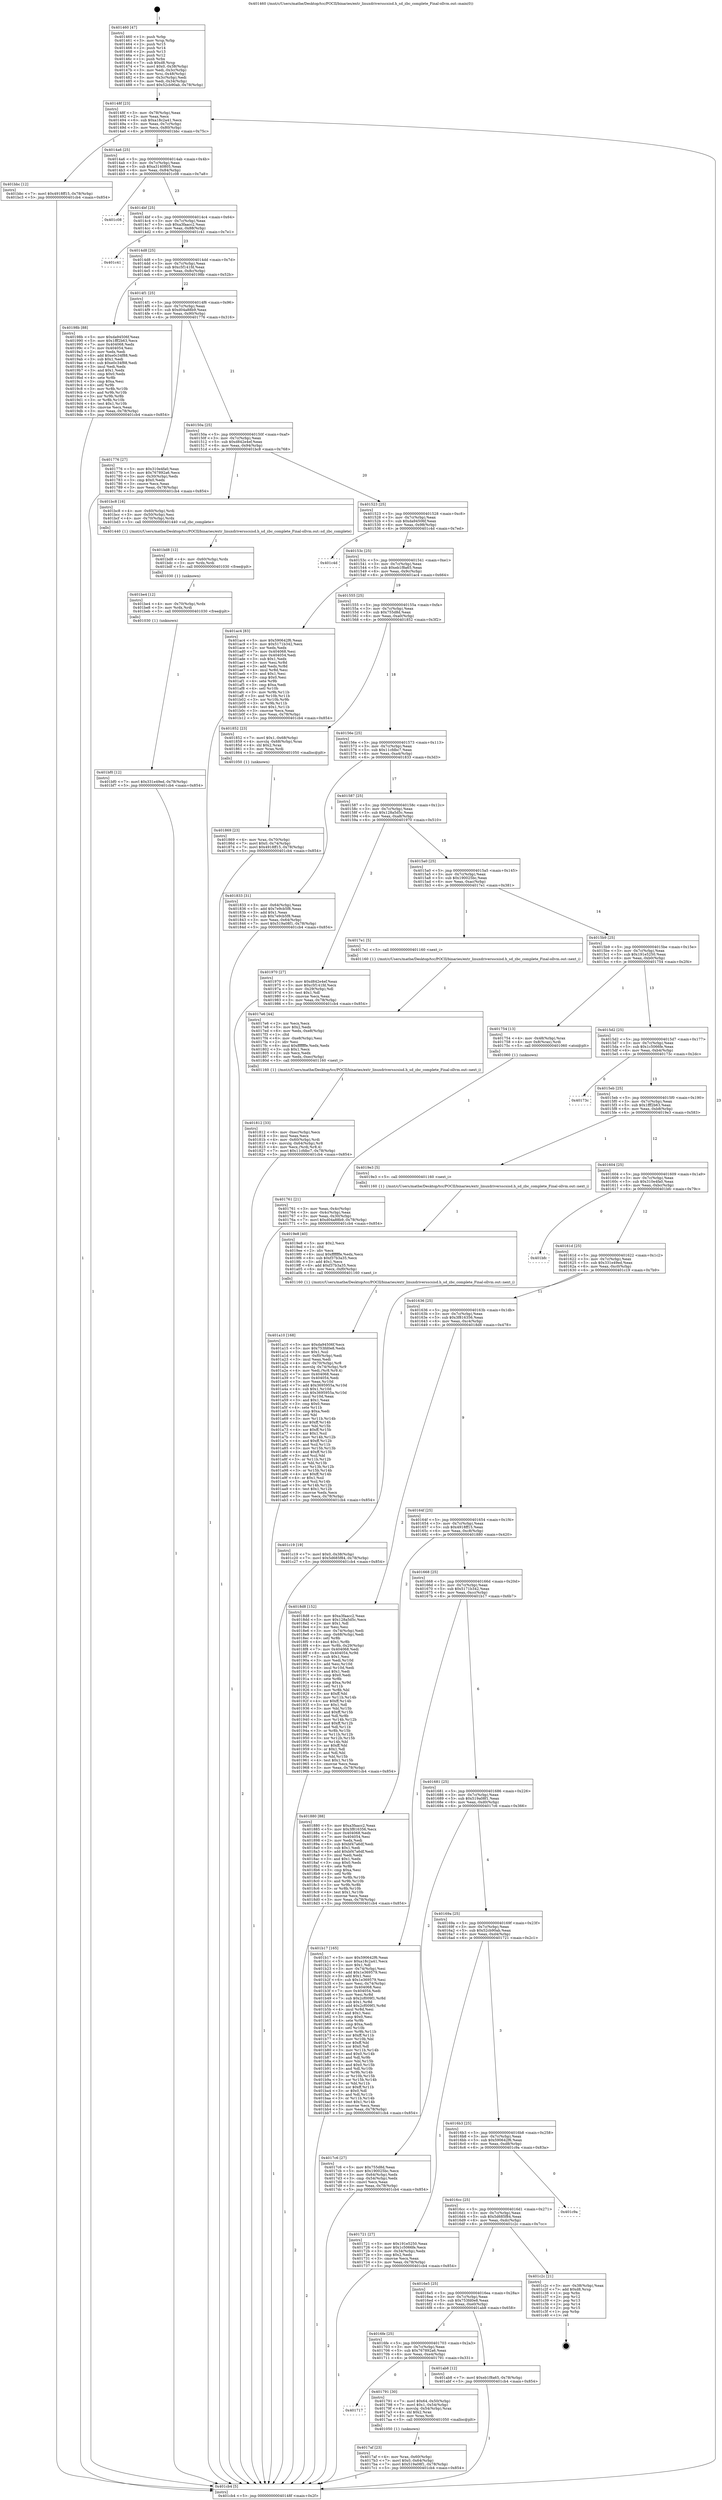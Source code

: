 digraph "0x401460" {
  label = "0x401460 (/mnt/c/Users/mathe/Desktop/tcc/POCII/binaries/extr_linuxdriversscsisd.h_sd_zbc_complete_Final-ollvm.out::main(0))"
  labelloc = "t"
  node[shape=record]

  Entry [label="",width=0.3,height=0.3,shape=circle,fillcolor=black,style=filled]
  "0x40148f" [label="{
     0x40148f [23]\l
     | [instrs]\l
     &nbsp;&nbsp;0x40148f \<+3\>: mov -0x78(%rbp),%eax\l
     &nbsp;&nbsp;0x401492 \<+2\>: mov %eax,%ecx\l
     &nbsp;&nbsp;0x401494 \<+6\>: sub $0xa18c2a41,%ecx\l
     &nbsp;&nbsp;0x40149a \<+3\>: mov %eax,-0x7c(%rbp)\l
     &nbsp;&nbsp;0x40149d \<+3\>: mov %ecx,-0x80(%rbp)\l
     &nbsp;&nbsp;0x4014a0 \<+6\>: je 0000000000401bbc \<main+0x75c\>\l
  }"]
  "0x401bbc" [label="{
     0x401bbc [12]\l
     | [instrs]\l
     &nbsp;&nbsp;0x401bbc \<+7\>: movl $0x4918ff15,-0x78(%rbp)\l
     &nbsp;&nbsp;0x401bc3 \<+5\>: jmp 0000000000401cb4 \<main+0x854\>\l
  }"]
  "0x4014a6" [label="{
     0x4014a6 [25]\l
     | [instrs]\l
     &nbsp;&nbsp;0x4014a6 \<+5\>: jmp 00000000004014ab \<main+0x4b\>\l
     &nbsp;&nbsp;0x4014ab \<+3\>: mov -0x7c(%rbp),%eax\l
     &nbsp;&nbsp;0x4014ae \<+5\>: sub $0xa3140805,%eax\l
     &nbsp;&nbsp;0x4014b3 \<+6\>: mov %eax,-0x84(%rbp)\l
     &nbsp;&nbsp;0x4014b9 \<+6\>: je 0000000000401c08 \<main+0x7a8\>\l
  }"]
  Exit [label="",width=0.3,height=0.3,shape=circle,fillcolor=black,style=filled,peripheries=2]
  "0x401c08" [label="{
     0x401c08\l
  }", style=dashed]
  "0x4014bf" [label="{
     0x4014bf [25]\l
     | [instrs]\l
     &nbsp;&nbsp;0x4014bf \<+5\>: jmp 00000000004014c4 \<main+0x64\>\l
     &nbsp;&nbsp;0x4014c4 \<+3\>: mov -0x7c(%rbp),%eax\l
     &nbsp;&nbsp;0x4014c7 \<+5\>: sub $0xa3faacc2,%eax\l
     &nbsp;&nbsp;0x4014cc \<+6\>: mov %eax,-0x88(%rbp)\l
     &nbsp;&nbsp;0x4014d2 \<+6\>: je 0000000000401c41 \<main+0x7e1\>\l
  }"]
  "0x401bf0" [label="{
     0x401bf0 [12]\l
     | [instrs]\l
     &nbsp;&nbsp;0x401bf0 \<+7\>: movl $0x331e49ed,-0x78(%rbp)\l
     &nbsp;&nbsp;0x401bf7 \<+5\>: jmp 0000000000401cb4 \<main+0x854\>\l
  }"]
  "0x401c41" [label="{
     0x401c41\l
  }", style=dashed]
  "0x4014d8" [label="{
     0x4014d8 [25]\l
     | [instrs]\l
     &nbsp;&nbsp;0x4014d8 \<+5\>: jmp 00000000004014dd \<main+0x7d\>\l
     &nbsp;&nbsp;0x4014dd \<+3\>: mov -0x7c(%rbp),%eax\l
     &nbsp;&nbsp;0x4014e0 \<+5\>: sub $0xc5f141fd,%eax\l
     &nbsp;&nbsp;0x4014e5 \<+6\>: mov %eax,-0x8c(%rbp)\l
     &nbsp;&nbsp;0x4014eb \<+6\>: je 000000000040198b \<main+0x52b\>\l
  }"]
  "0x401be4" [label="{
     0x401be4 [12]\l
     | [instrs]\l
     &nbsp;&nbsp;0x401be4 \<+4\>: mov -0x70(%rbp),%rdx\l
     &nbsp;&nbsp;0x401be8 \<+3\>: mov %rdx,%rdi\l
     &nbsp;&nbsp;0x401beb \<+5\>: call 0000000000401030 \<free@plt\>\l
     | [calls]\l
     &nbsp;&nbsp;0x401030 \{1\} (unknown)\l
  }"]
  "0x40198b" [label="{
     0x40198b [88]\l
     | [instrs]\l
     &nbsp;&nbsp;0x40198b \<+5\>: mov $0xda94506f,%eax\l
     &nbsp;&nbsp;0x401990 \<+5\>: mov $0x1fff2b63,%ecx\l
     &nbsp;&nbsp;0x401995 \<+7\>: mov 0x404068,%edx\l
     &nbsp;&nbsp;0x40199c \<+7\>: mov 0x404054,%esi\l
     &nbsp;&nbsp;0x4019a3 \<+2\>: mov %edx,%edi\l
     &nbsp;&nbsp;0x4019a5 \<+6\>: add $0xe0c34f88,%edi\l
     &nbsp;&nbsp;0x4019ab \<+3\>: sub $0x1,%edi\l
     &nbsp;&nbsp;0x4019ae \<+6\>: sub $0xe0c34f88,%edi\l
     &nbsp;&nbsp;0x4019b4 \<+3\>: imul %edi,%edx\l
     &nbsp;&nbsp;0x4019b7 \<+3\>: and $0x1,%edx\l
     &nbsp;&nbsp;0x4019ba \<+3\>: cmp $0x0,%edx\l
     &nbsp;&nbsp;0x4019bd \<+4\>: sete %r8b\l
     &nbsp;&nbsp;0x4019c1 \<+3\>: cmp $0xa,%esi\l
     &nbsp;&nbsp;0x4019c4 \<+4\>: setl %r9b\l
     &nbsp;&nbsp;0x4019c8 \<+3\>: mov %r8b,%r10b\l
     &nbsp;&nbsp;0x4019cb \<+3\>: and %r9b,%r10b\l
     &nbsp;&nbsp;0x4019ce \<+3\>: xor %r9b,%r8b\l
     &nbsp;&nbsp;0x4019d1 \<+3\>: or %r8b,%r10b\l
     &nbsp;&nbsp;0x4019d4 \<+4\>: test $0x1,%r10b\l
     &nbsp;&nbsp;0x4019d8 \<+3\>: cmovne %ecx,%eax\l
     &nbsp;&nbsp;0x4019db \<+3\>: mov %eax,-0x78(%rbp)\l
     &nbsp;&nbsp;0x4019de \<+5\>: jmp 0000000000401cb4 \<main+0x854\>\l
  }"]
  "0x4014f1" [label="{
     0x4014f1 [25]\l
     | [instrs]\l
     &nbsp;&nbsp;0x4014f1 \<+5\>: jmp 00000000004014f6 \<main+0x96\>\l
     &nbsp;&nbsp;0x4014f6 \<+3\>: mov -0x7c(%rbp),%eax\l
     &nbsp;&nbsp;0x4014f9 \<+5\>: sub $0xd04a88b9,%eax\l
     &nbsp;&nbsp;0x4014fe \<+6\>: mov %eax,-0x90(%rbp)\l
     &nbsp;&nbsp;0x401504 \<+6\>: je 0000000000401776 \<main+0x316\>\l
  }"]
  "0x401bd8" [label="{
     0x401bd8 [12]\l
     | [instrs]\l
     &nbsp;&nbsp;0x401bd8 \<+4\>: mov -0x60(%rbp),%rdx\l
     &nbsp;&nbsp;0x401bdc \<+3\>: mov %rdx,%rdi\l
     &nbsp;&nbsp;0x401bdf \<+5\>: call 0000000000401030 \<free@plt\>\l
     | [calls]\l
     &nbsp;&nbsp;0x401030 \{1\} (unknown)\l
  }"]
  "0x401776" [label="{
     0x401776 [27]\l
     | [instrs]\l
     &nbsp;&nbsp;0x401776 \<+5\>: mov $0x310e4fa0,%eax\l
     &nbsp;&nbsp;0x40177b \<+5\>: mov $0x767892a6,%ecx\l
     &nbsp;&nbsp;0x401780 \<+3\>: mov -0x30(%rbp),%edx\l
     &nbsp;&nbsp;0x401783 \<+3\>: cmp $0x0,%edx\l
     &nbsp;&nbsp;0x401786 \<+3\>: cmove %ecx,%eax\l
     &nbsp;&nbsp;0x401789 \<+3\>: mov %eax,-0x78(%rbp)\l
     &nbsp;&nbsp;0x40178c \<+5\>: jmp 0000000000401cb4 \<main+0x854\>\l
  }"]
  "0x40150a" [label="{
     0x40150a [25]\l
     | [instrs]\l
     &nbsp;&nbsp;0x40150a \<+5\>: jmp 000000000040150f \<main+0xaf\>\l
     &nbsp;&nbsp;0x40150f \<+3\>: mov -0x7c(%rbp),%eax\l
     &nbsp;&nbsp;0x401512 \<+5\>: sub $0xd842e4ef,%eax\l
     &nbsp;&nbsp;0x401517 \<+6\>: mov %eax,-0x94(%rbp)\l
     &nbsp;&nbsp;0x40151d \<+6\>: je 0000000000401bc8 \<main+0x768\>\l
  }"]
  "0x401a10" [label="{
     0x401a10 [168]\l
     | [instrs]\l
     &nbsp;&nbsp;0x401a10 \<+5\>: mov $0xda94506f,%ecx\l
     &nbsp;&nbsp;0x401a15 \<+5\>: mov $0x753fd0e8,%edx\l
     &nbsp;&nbsp;0x401a1a \<+3\>: mov $0x1,%sil\l
     &nbsp;&nbsp;0x401a1d \<+6\>: mov -0xf0(%rbp),%edi\l
     &nbsp;&nbsp;0x401a23 \<+3\>: imul %eax,%edi\l
     &nbsp;&nbsp;0x401a26 \<+4\>: mov -0x70(%rbp),%r8\l
     &nbsp;&nbsp;0x401a2a \<+4\>: movslq -0x74(%rbp),%r9\l
     &nbsp;&nbsp;0x401a2e \<+4\>: mov %edi,(%r8,%r9,4)\l
     &nbsp;&nbsp;0x401a32 \<+7\>: mov 0x404068,%eax\l
     &nbsp;&nbsp;0x401a39 \<+7\>: mov 0x404054,%edi\l
     &nbsp;&nbsp;0x401a40 \<+3\>: mov %eax,%r10d\l
     &nbsp;&nbsp;0x401a43 \<+7\>: add $0x3695955a,%r10d\l
     &nbsp;&nbsp;0x401a4a \<+4\>: sub $0x1,%r10d\l
     &nbsp;&nbsp;0x401a4e \<+7\>: sub $0x3695955a,%r10d\l
     &nbsp;&nbsp;0x401a55 \<+4\>: imul %r10d,%eax\l
     &nbsp;&nbsp;0x401a59 \<+3\>: and $0x1,%eax\l
     &nbsp;&nbsp;0x401a5c \<+3\>: cmp $0x0,%eax\l
     &nbsp;&nbsp;0x401a5f \<+4\>: sete %r11b\l
     &nbsp;&nbsp;0x401a63 \<+3\>: cmp $0xa,%edi\l
     &nbsp;&nbsp;0x401a66 \<+3\>: setl %bl\l
     &nbsp;&nbsp;0x401a69 \<+3\>: mov %r11b,%r14b\l
     &nbsp;&nbsp;0x401a6c \<+4\>: xor $0xff,%r14b\l
     &nbsp;&nbsp;0x401a70 \<+3\>: mov %bl,%r15b\l
     &nbsp;&nbsp;0x401a73 \<+4\>: xor $0xff,%r15b\l
     &nbsp;&nbsp;0x401a77 \<+4\>: xor $0x1,%sil\l
     &nbsp;&nbsp;0x401a7b \<+3\>: mov %r14b,%r12b\l
     &nbsp;&nbsp;0x401a7e \<+4\>: and $0xff,%r12b\l
     &nbsp;&nbsp;0x401a82 \<+3\>: and %sil,%r11b\l
     &nbsp;&nbsp;0x401a85 \<+3\>: mov %r15b,%r13b\l
     &nbsp;&nbsp;0x401a88 \<+4\>: and $0xff,%r13b\l
     &nbsp;&nbsp;0x401a8c \<+3\>: and %sil,%bl\l
     &nbsp;&nbsp;0x401a8f \<+3\>: or %r11b,%r12b\l
     &nbsp;&nbsp;0x401a92 \<+3\>: or %bl,%r13b\l
     &nbsp;&nbsp;0x401a95 \<+3\>: xor %r13b,%r12b\l
     &nbsp;&nbsp;0x401a98 \<+3\>: or %r15b,%r14b\l
     &nbsp;&nbsp;0x401a9b \<+4\>: xor $0xff,%r14b\l
     &nbsp;&nbsp;0x401a9f \<+4\>: or $0x1,%sil\l
     &nbsp;&nbsp;0x401aa3 \<+3\>: and %sil,%r14b\l
     &nbsp;&nbsp;0x401aa6 \<+3\>: or %r14b,%r12b\l
     &nbsp;&nbsp;0x401aa9 \<+4\>: test $0x1,%r12b\l
     &nbsp;&nbsp;0x401aad \<+3\>: cmovne %edx,%ecx\l
     &nbsp;&nbsp;0x401ab0 \<+3\>: mov %ecx,-0x78(%rbp)\l
     &nbsp;&nbsp;0x401ab3 \<+5\>: jmp 0000000000401cb4 \<main+0x854\>\l
  }"]
  "0x401bc8" [label="{
     0x401bc8 [16]\l
     | [instrs]\l
     &nbsp;&nbsp;0x401bc8 \<+4\>: mov -0x60(%rbp),%rdi\l
     &nbsp;&nbsp;0x401bcc \<+3\>: mov -0x50(%rbp),%esi\l
     &nbsp;&nbsp;0x401bcf \<+4\>: mov -0x70(%rbp),%rdx\l
     &nbsp;&nbsp;0x401bd3 \<+5\>: call 0000000000401440 \<sd_zbc_complete\>\l
     | [calls]\l
     &nbsp;&nbsp;0x401440 \{1\} (/mnt/c/Users/mathe/Desktop/tcc/POCII/binaries/extr_linuxdriversscsisd.h_sd_zbc_complete_Final-ollvm.out::sd_zbc_complete)\l
  }"]
  "0x401523" [label="{
     0x401523 [25]\l
     | [instrs]\l
     &nbsp;&nbsp;0x401523 \<+5\>: jmp 0000000000401528 \<main+0xc8\>\l
     &nbsp;&nbsp;0x401528 \<+3\>: mov -0x7c(%rbp),%eax\l
     &nbsp;&nbsp;0x40152b \<+5\>: sub $0xda94506f,%eax\l
     &nbsp;&nbsp;0x401530 \<+6\>: mov %eax,-0x98(%rbp)\l
     &nbsp;&nbsp;0x401536 \<+6\>: je 0000000000401c4d \<main+0x7ed\>\l
  }"]
  "0x4019e8" [label="{
     0x4019e8 [40]\l
     | [instrs]\l
     &nbsp;&nbsp;0x4019e8 \<+5\>: mov $0x2,%ecx\l
     &nbsp;&nbsp;0x4019ed \<+1\>: cltd\l
     &nbsp;&nbsp;0x4019ee \<+2\>: idiv %ecx\l
     &nbsp;&nbsp;0x4019f0 \<+6\>: imul $0xfffffffe,%edx,%ecx\l
     &nbsp;&nbsp;0x4019f6 \<+6\>: sub $0xf37b3a35,%ecx\l
     &nbsp;&nbsp;0x4019fc \<+3\>: add $0x1,%ecx\l
     &nbsp;&nbsp;0x4019ff \<+6\>: add $0xf37b3a35,%ecx\l
     &nbsp;&nbsp;0x401a05 \<+6\>: mov %ecx,-0xf0(%rbp)\l
     &nbsp;&nbsp;0x401a0b \<+5\>: call 0000000000401160 \<next_i\>\l
     | [calls]\l
     &nbsp;&nbsp;0x401160 \{1\} (/mnt/c/Users/mathe/Desktop/tcc/POCII/binaries/extr_linuxdriversscsisd.h_sd_zbc_complete_Final-ollvm.out::next_i)\l
  }"]
  "0x401c4d" [label="{
     0x401c4d\l
  }", style=dashed]
  "0x40153c" [label="{
     0x40153c [25]\l
     | [instrs]\l
     &nbsp;&nbsp;0x40153c \<+5\>: jmp 0000000000401541 \<main+0xe1\>\l
     &nbsp;&nbsp;0x401541 \<+3\>: mov -0x7c(%rbp),%eax\l
     &nbsp;&nbsp;0x401544 \<+5\>: sub $0xeb1f8a65,%eax\l
     &nbsp;&nbsp;0x401549 \<+6\>: mov %eax,-0x9c(%rbp)\l
     &nbsp;&nbsp;0x40154f \<+6\>: je 0000000000401ac4 \<main+0x664\>\l
  }"]
  "0x401869" [label="{
     0x401869 [23]\l
     | [instrs]\l
     &nbsp;&nbsp;0x401869 \<+4\>: mov %rax,-0x70(%rbp)\l
     &nbsp;&nbsp;0x40186d \<+7\>: movl $0x0,-0x74(%rbp)\l
     &nbsp;&nbsp;0x401874 \<+7\>: movl $0x4918ff15,-0x78(%rbp)\l
     &nbsp;&nbsp;0x40187b \<+5\>: jmp 0000000000401cb4 \<main+0x854\>\l
  }"]
  "0x401ac4" [label="{
     0x401ac4 [83]\l
     | [instrs]\l
     &nbsp;&nbsp;0x401ac4 \<+5\>: mov $0x590642f6,%eax\l
     &nbsp;&nbsp;0x401ac9 \<+5\>: mov $0x5171b342,%ecx\l
     &nbsp;&nbsp;0x401ace \<+2\>: xor %edx,%edx\l
     &nbsp;&nbsp;0x401ad0 \<+7\>: mov 0x404068,%esi\l
     &nbsp;&nbsp;0x401ad7 \<+7\>: mov 0x404054,%edi\l
     &nbsp;&nbsp;0x401ade \<+3\>: sub $0x1,%edx\l
     &nbsp;&nbsp;0x401ae1 \<+3\>: mov %esi,%r8d\l
     &nbsp;&nbsp;0x401ae4 \<+3\>: add %edx,%r8d\l
     &nbsp;&nbsp;0x401ae7 \<+4\>: imul %r8d,%esi\l
     &nbsp;&nbsp;0x401aeb \<+3\>: and $0x1,%esi\l
     &nbsp;&nbsp;0x401aee \<+3\>: cmp $0x0,%esi\l
     &nbsp;&nbsp;0x401af1 \<+4\>: sete %r9b\l
     &nbsp;&nbsp;0x401af5 \<+3\>: cmp $0xa,%edi\l
     &nbsp;&nbsp;0x401af8 \<+4\>: setl %r10b\l
     &nbsp;&nbsp;0x401afc \<+3\>: mov %r9b,%r11b\l
     &nbsp;&nbsp;0x401aff \<+3\>: and %r10b,%r11b\l
     &nbsp;&nbsp;0x401b02 \<+3\>: xor %r10b,%r9b\l
     &nbsp;&nbsp;0x401b05 \<+3\>: or %r9b,%r11b\l
     &nbsp;&nbsp;0x401b08 \<+4\>: test $0x1,%r11b\l
     &nbsp;&nbsp;0x401b0c \<+3\>: cmovne %ecx,%eax\l
     &nbsp;&nbsp;0x401b0f \<+3\>: mov %eax,-0x78(%rbp)\l
     &nbsp;&nbsp;0x401b12 \<+5\>: jmp 0000000000401cb4 \<main+0x854\>\l
  }"]
  "0x401555" [label="{
     0x401555 [25]\l
     | [instrs]\l
     &nbsp;&nbsp;0x401555 \<+5\>: jmp 000000000040155a \<main+0xfa\>\l
     &nbsp;&nbsp;0x40155a \<+3\>: mov -0x7c(%rbp),%eax\l
     &nbsp;&nbsp;0x40155d \<+5\>: sub $0x755d8d,%eax\l
     &nbsp;&nbsp;0x401562 \<+6\>: mov %eax,-0xa0(%rbp)\l
     &nbsp;&nbsp;0x401568 \<+6\>: je 0000000000401852 \<main+0x3f2\>\l
  }"]
  "0x401812" [label="{
     0x401812 [33]\l
     | [instrs]\l
     &nbsp;&nbsp;0x401812 \<+6\>: mov -0xec(%rbp),%ecx\l
     &nbsp;&nbsp;0x401818 \<+3\>: imul %eax,%ecx\l
     &nbsp;&nbsp;0x40181b \<+4\>: mov -0x60(%rbp),%rdi\l
     &nbsp;&nbsp;0x40181f \<+4\>: movslq -0x64(%rbp),%r8\l
     &nbsp;&nbsp;0x401823 \<+4\>: mov %ecx,(%rdi,%r8,4)\l
     &nbsp;&nbsp;0x401827 \<+7\>: movl $0x11cfdbc7,-0x78(%rbp)\l
     &nbsp;&nbsp;0x40182e \<+5\>: jmp 0000000000401cb4 \<main+0x854\>\l
  }"]
  "0x401852" [label="{
     0x401852 [23]\l
     | [instrs]\l
     &nbsp;&nbsp;0x401852 \<+7\>: movl $0x1,-0x68(%rbp)\l
     &nbsp;&nbsp;0x401859 \<+4\>: movslq -0x68(%rbp),%rax\l
     &nbsp;&nbsp;0x40185d \<+4\>: shl $0x2,%rax\l
     &nbsp;&nbsp;0x401861 \<+3\>: mov %rax,%rdi\l
     &nbsp;&nbsp;0x401864 \<+5\>: call 0000000000401050 \<malloc@plt\>\l
     | [calls]\l
     &nbsp;&nbsp;0x401050 \{1\} (unknown)\l
  }"]
  "0x40156e" [label="{
     0x40156e [25]\l
     | [instrs]\l
     &nbsp;&nbsp;0x40156e \<+5\>: jmp 0000000000401573 \<main+0x113\>\l
     &nbsp;&nbsp;0x401573 \<+3\>: mov -0x7c(%rbp),%eax\l
     &nbsp;&nbsp;0x401576 \<+5\>: sub $0x11cfdbc7,%eax\l
     &nbsp;&nbsp;0x40157b \<+6\>: mov %eax,-0xa4(%rbp)\l
     &nbsp;&nbsp;0x401581 \<+6\>: je 0000000000401833 \<main+0x3d3\>\l
  }"]
  "0x4017e6" [label="{
     0x4017e6 [44]\l
     | [instrs]\l
     &nbsp;&nbsp;0x4017e6 \<+2\>: xor %ecx,%ecx\l
     &nbsp;&nbsp;0x4017e8 \<+5\>: mov $0x2,%edx\l
     &nbsp;&nbsp;0x4017ed \<+6\>: mov %edx,-0xe8(%rbp)\l
     &nbsp;&nbsp;0x4017f3 \<+1\>: cltd\l
     &nbsp;&nbsp;0x4017f4 \<+6\>: mov -0xe8(%rbp),%esi\l
     &nbsp;&nbsp;0x4017fa \<+2\>: idiv %esi\l
     &nbsp;&nbsp;0x4017fc \<+6\>: imul $0xfffffffe,%edx,%edx\l
     &nbsp;&nbsp;0x401802 \<+3\>: sub $0x1,%ecx\l
     &nbsp;&nbsp;0x401805 \<+2\>: sub %ecx,%edx\l
     &nbsp;&nbsp;0x401807 \<+6\>: mov %edx,-0xec(%rbp)\l
     &nbsp;&nbsp;0x40180d \<+5\>: call 0000000000401160 \<next_i\>\l
     | [calls]\l
     &nbsp;&nbsp;0x401160 \{1\} (/mnt/c/Users/mathe/Desktop/tcc/POCII/binaries/extr_linuxdriversscsisd.h_sd_zbc_complete_Final-ollvm.out::next_i)\l
  }"]
  "0x401833" [label="{
     0x401833 [31]\l
     | [instrs]\l
     &nbsp;&nbsp;0x401833 \<+3\>: mov -0x64(%rbp),%eax\l
     &nbsp;&nbsp;0x401836 \<+5\>: add $0x7e9cb5f8,%eax\l
     &nbsp;&nbsp;0x40183b \<+3\>: add $0x1,%eax\l
     &nbsp;&nbsp;0x40183e \<+5\>: sub $0x7e9cb5f8,%eax\l
     &nbsp;&nbsp;0x401843 \<+3\>: mov %eax,-0x64(%rbp)\l
     &nbsp;&nbsp;0x401846 \<+7\>: movl $0x519a08f1,-0x78(%rbp)\l
     &nbsp;&nbsp;0x40184d \<+5\>: jmp 0000000000401cb4 \<main+0x854\>\l
  }"]
  "0x401587" [label="{
     0x401587 [25]\l
     | [instrs]\l
     &nbsp;&nbsp;0x401587 \<+5\>: jmp 000000000040158c \<main+0x12c\>\l
     &nbsp;&nbsp;0x40158c \<+3\>: mov -0x7c(%rbp),%eax\l
     &nbsp;&nbsp;0x40158f \<+5\>: sub $0x128a5d5c,%eax\l
     &nbsp;&nbsp;0x401594 \<+6\>: mov %eax,-0xa8(%rbp)\l
     &nbsp;&nbsp;0x40159a \<+6\>: je 0000000000401970 \<main+0x510\>\l
  }"]
  "0x4017af" [label="{
     0x4017af [23]\l
     | [instrs]\l
     &nbsp;&nbsp;0x4017af \<+4\>: mov %rax,-0x60(%rbp)\l
     &nbsp;&nbsp;0x4017b3 \<+7\>: movl $0x0,-0x64(%rbp)\l
     &nbsp;&nbsp;0x4017ba \<+7\>: movl $0x519a08f1,-0x78(%rbp)\l
     &nbsp;&nbsp;0x4017c1 \<+5\>: jmp 0000000000401cb4 \<main+0x854\>\l
  }"]
  "0x401970" [label="{
     0x401970 [27]\l
     | [instrs]\l
     &nbsp;&nbsp;0x401970 \<+5\>: mov $0xd842e4ef,%eax\l
     &nbsp;&nbsp;0x401975 \<+5\>: mov $0xc5f141fd,%ecx\l
     &nbsp;&nbsp;0x40197a \<+3\>: mov -0x29(%rbp),%dl\l
     &nbsp;&nbsp;0x40197d \<+3\>: test $0x1,%dl\l
     &nbsp;&nbsp;0x401980 \<+3\>: cmovne %ecx,%eax\l
     &nbsp;&nbsp;0x401983 \<+3\>: mov %eax,-0x78(%rbp)\l
     &nbsp;&nbsp;0x401986 \<+5\>: jmp 0000000000401cb4 \<main+0x854\>\l
  }"]
  "0x4015a0" [label="{
     0x4015a0 [25]\l
     | [instrs]\l
     &nbsp;&nbsp;0x4015a0 \<+5\>: jmp 00000000004015a5 \<main+0x145\>\l
     &nbsp;&nbsp;0x4015a5 \<+3\>: mov -0x7c(%rbp),%eax\l
     &nbsp;&nbsp;0x4015a8 \<+5\>: sub $0x190025bc,%eax\l
     &nbsp;&nbsp;0x4015ad \<+6\>: mov %eax,-0xac(%rbp)\l
     &nbsp;&nbsp;0x4015b3 \<+6\>: je 00000000004017e1 \<main+0x381\>\l
  }"]
  "0x401717" [label="{
     0x401717\l
  }", style=dashed]
  "0x4017e1" [label="{
     0x4017e1 [5]\l
     | [instrs]\l
     &nbsp;&nbsp;0x4017e1 \<+5\>: call 0000000000401160 \<next_i\>\l
     | [calls]\l
     &nbsp;&nbsp;0x401160 \{1\} (/mnt/c/Users/mathe/Desktop/tcc/POCII/binaries/extr_linuxdriversscsisd.h_sd_zbc_complete_Final-ollvm.out::next_i)\l
  }"]
  "0x4015b9" [label="{
     0x4015b9 [25]\l
     | [instrs]\l
     &nbsp;&nbsp;0x4015b9 \<+5\>: jmp 00000000004015be \<main+0x15e\>\l
     &nbsp;&nbsp;0x4015be \<+3\>: mov -0x7c(%rbp),%eax\l
     &nbsp;&nbsp;0x4015c1 \<+5\>: sub $0x191e5250,%eax\l
     &nbsp;&nbsp;0x4015c6 \<+6\>: mov %eax,-0xb0(%rbp)\l
     &nbsp;&nbsp;0x4015cc \<+6\>: je 0000000000401754 \<main+0x2f4\>\l
  }"]
  "0x401791" [label="{
     0x401791 [30]\l
     | [instrs]\l
     &nbsp;&nbsp;0x401791 \<+7\>: movl $0x64,-0x50(%rbp)\l
     &nbsp;&nbsp;0x401798 \<+7\>: movl $0x1,-0x54(%rbp)\l
     &nbsp;&nbsp;0x40179f \<+4\>: movslq -0x54(%rbp),%rax\l
     &nbsp;&nbsp;0x4017a3 \<+4\>: shl $0x2,%rax\l
     &nbsp;&nbsp;0x4017a7 \<+3\>: mov %rax,%rdi\l
     &nbsp;&nbsp;0x4017aa \<+5\>: call 0000000000401050 \<malloc@plt\>\l
     | [calls]\l
     &nbsp;&nbsp;0x401050 \{1\} (unknown)\l
  }"]
  "0x401754" [label="{
     0x401754 [13]\l
     | [instrs]\l
     &nbsp;&nbsp;0x401754 \<+4\>: mov -0x48(%rbp),%rax\l
     &nbsp;&nbsp;0x401758 \<+4\>: mov 0x8(%rax),%rdi\l
     &nbsp;&nbsp;0x40175c \<+5\>: call 0000000000401060 \<atoi@plt\>\l
     | [calls]\l
     &nbsp;&nbsp;0x401060 \{1\} (unknown)\l
  }"]
  "0x4015d2" [label="{
     0x4015d2 [25]\l
     | [instrs]\l
     &nbsp;&nbsp;0x4015d2 \<+5\>: jmp 00000000004015d7 \<main+0x177\>\l
     &nbsp;&nbsp;0x4015d7 \<+3\>: mov -0x7c(%rbp),%eax\l
     &nbsp;&nbsp;0x4015da \<+5\>: sub $0x1c5066fe,%eax\l
     &nbsp;&nbsp;0x4015df \<+6\>: mov %eax,-0xb4(%rbp)\l
     &nbsp;&nbsp;0x4015e5 \<+6\>: je 000000000040173c \<main+0x2dc\>\l
  }"]
  "0x4016fe" [label="{
     0x4016fe [25]\l
     | [instrs]\l
     &nbsp;&nbsp;0x4016fe \<+5\>: jmp 0000000000401703 \<main+0x2a3\>\l
     &nbsp;&nbsp;0x401703 \<+3\>: mov -0x7c(%rbp),%eax\l
     &nbsp;&nbsp;0x401706 \<+5\>: sub $0x767892a6,%eax\l
     &nbsp;&nbsp;0x40170b \<+6\>: mov %eax,-0xe4(%rbp)\l
     &nbsp;&nbsp;0x401711 \<+6\>: je 0000000000401791 \<main+0x331\>\l
  }"]
  "0x40173c" [label="{
     0x40173c\l
  }", style=dashed]
  "0x4015eb" [label="{
     0x4015eb [25]\l
     | [instrs]\l
     &nbsp;&nbsp;0x4015eb \<+5\>: jmp 00000000004015f0 \<main+0x190\>\l
     &nbsp;&nbsp;0x4015f0 \<+3\>: mov -0x7c(%rbp),%eax\l
     &nbsp;&nbsp;0x4015f3 \<+5\>: sub $0x1fff2b63,%eax\l
     &nbsp;&nbsp;0x4015f8 \<+6\>: mov %eax,-0xb8(%rbp)\l
     &nbsp;&nbsp;0x4015fe \<+6\>: je 00000000004019e3 \<main+0x583\>\l
  }"]
  "0x401ab8" [label="{
     0x401ab8 [12]\l
     | [instrs]\l
     &nbsp;&nbsp;0x401ab8 \<+7\>: movl $0xeb1f8a65,-0x78(%rbp)\l
     &nbsp;&nbsp;0x401abf \<+5\>: jmp 0000000000401cb4 \<main+0x854\>\l
  }"]
  "0x4019e3" [label="{
     0x4019e3 [5]\l
     | [instrs]\l
     &nbsp;&nbsp;0x4019e3 \<+5\>: call 0000000000401160 \<next_i\>\l
     | [calls]\l
     &nbsp;&nbsp;0x401160 \{1\} (/mnt/c/Users/mathe/Desktop/tcc/POCII/binaries/extr_linuxdriversscsisd.h_sd_zbc_complete_Final-ollvm.out::next_i)\l
  }"]
  "0x401604" [label="{
     0x401604 [25]\l
     | [instrs]\l
     &nbsp;&nbsp;0x401604 \<+5\>: jmp 0000000000401609 \<main+0x1a9\>\l
     &nbsp;&nbsp;0x401609 \<+3\>: mov -0x7c(%rbp),%eax\l
     &nbsp;&nbsp;0x40160c \<+5\>: sub $0x310e4fa0,%eax\l
     &nbsp;&nbsp;0x401611 \<+6\>: mov %eax,-0xbc(%rbp)\l
     &nbsp;&nbsp;0x401617 \<+6\>: je 0000000000401bfc \<main+0x79c\>\l
  }"]
  "0x4016e5" [label="{
     0x4016e5 [25]\l
     | [instrs]\l
     &nbsp;&nbsp;0x4016e5 \<+5\>: jmp 00000000004016ea \<main+0x28a\>\l
     &nbsp;&nbsp;0x4016ea \<+3\>: mov -0x7c(%rbp),%eax\l
     &nbsp;&nbsp;0x4016ed \<+5\>: sub $0x753fd0e8,%eax\l
     &nbsp;&nbsp;0x4016f2 \<+6\>: mov %eax,-0xe0(%rbp)\l
     &nbsp;&nbsp;0x4016f8 \<+6\>: je 0000000000401ab8 \<main+0x658\>\l
  }"]
  "0x401bfc" [label="{
     0x401bfc\l
  }", style=dashed]
  "0x40161d" [label="{
     0x40161d [25]\l
     | [instrs]\l
     &nbsp;&nbsp;0x40161d \<+5\>: jmp 0000000000401622 \<main+0x1c2\>\l
     &nbsp;&nbsp;0x401622 \<+3\>: mov -0x7c(%rbp),%eax\l
     &nbsp;&nbsp;0x401625 \<+5\>: sub $0x331e49ed,%eax\l
     &nbsp;&nbsp;0x40162a \<+6\>: mov %eax,-0xc0(%rbp)\l
     &nbsp;&nbsp;0x401630 \<+6\>: je 0000000000401c19 \<main+0x7b9\>\l
  }"]
  "0x401c2c" [label="{
     0x401c2c [21]\l
     | [instrs]\l
     &nbsp;&nbsp;0x401c2c \<+3\>: mov -0x38(%rbp),%eax\l
     &nbsp;&nbsp;0x401c2f \<+7\>: add $0xd8,%rsp\l
     &nbsp;&nbsp;0x401c36 \<+1\>: pop %rbx\l
     &nbsp;&nbsp;0x401c37 \<+2\>: pop %r12\l
     &nbsp;&nbsp;0x401c39 \<+2\>: pop %r13\l
     &nbsp;&nbsp;0x401c3b \<+2\>: pop %r14\l
     &nbsp;&nbsp;0x401c3d \<+2\>: pop %r15\l
     &nbsp;&nbsp;0x401c3f \<+1\>: pop %rbp\l
     &nbsp;&nbsp;0x401c40 \<+1\>: ret\l
  }"]
  "0x401c19" [label="{
     0x401c19 [19]\l
     | [instrs]\l
     &nbsp;&nbsp;0x401c19 \<+7\>: movl $0x0,-0x38(%rbp)\l
     &nbsp;&nbsp;0x401c20 \<+7\>: movl $0x5d685f84,-0x78(%rbp)\l
     &nbsp;&nbsp;0x401c27 \<+5\>: jmp 0000000000401cb4 \<main+0x854\>\l
  }"]
  "0x401636" [label="{
     0x401636 [25]\l
     | [instrs]\l
     &nbsp;&nbsp;0x401636 \<+5\>: jmp 000000000040163b \<main+0x1db\>\l
     &nbsp;&nbsp;0x40163b \<+3\>: mov -0x7c(%rbp),%eax\l
     &nbsp;&nbsp;0x40163e \<+5\>: sub $0x3f816356,%eax\l
     &nbsp;&nbsp;0x401643 \<+6\>: mov %eax,-0xc4(%rbp)\l
     &nbsp;&nbsp;0x401649 \<+6\>: je 00000000004018d8 \<main+0x478\>\l
  }"]
  "0x4016cc" [label="{
     0x4016cc [25]\l
     | [instrs]\l
     &nbsp;&nbsp;0x4016cc \<+5\>: jmp 00000000004016d1 \<main+0x271\>\l
     &nbsp;&nbsp;0x4016d1 \<+3\>: mov -0x7c(%rbp),%eax\l
     &nbsp;&nbsp;0x4016d4 \<+5\>: sub $0x5d685f84,%eax\l
     &nbsp;&nbsp;0x4016d9 \<+6\>: mov %eax,-0xdc(%rbp)\l
     &nbsp;&nbsp;0x4016df \<+6\>: je 0000000000401c2c \<main+0x7cc\>\l
  }"]
  "0x4018d8" [label="{
     0x4018d8 [152]\l
     | [instrs]\l
     &nbsp;&nbsp;0x4018d8 \<+5\>: mov $0xa3faacc2,%eax\l
     &nbsp;&nbsp;0x4018dd \<+5\>: mov $0x128a5d5c,%ecx\l
     &nbsp;&nbsp;0x4018e2 \<+2\>: mov $0x1,%dl\l
     &nbsp;&nbsp;0x4018e4 \<+2\>: xor %esi,%esi\l
     &nbsp;&nbsp;0x4018e6 \<+3\>: mov -0x74(%rbp),%edi\l
     &nbsp;&nbsp;0x4018e9 \<+3\>: cmp -0x68(%rbp),%edi\l
     &nbsp;&nbsp;0x4018ec \<+4\>: setl %r8b\l
     &nbsp;&nbsp;0x4018f0 \<+4\>: and $0x1,%r8b\l
     &nbsp;&nbsp;0x4018f4 \<+4\>: mov %r8b,-0x29(%rbp)\l
     &nbsp;&nbsp;0x4018f8 \<+7\>: mov 0x404068,%edi\l
     &nbsp;&nbsp;0x4018ff \<+8\>: mov 0x404054,%r9d\l
     &nbsp;&nbsp;0x401907 \<+3\>: sub $0x1,%esi\l
     &nbsp;&nbsp;0x40190a \<+3\>: mov %edi,%r10d\l
     &nbsp;&nbsp;0x40190d \<+3\>: add %esi,%r10d\l
     &nbsp;&nbsp;0x401910 \<+4\>: imul %r10d,%edi\l
     &nbsp;&nbsp;0x401914 \<+3\>: and $0x1,%edi\l
     &nbsp;&nbsp;0x401917 \<+3\>: cmp $0x0,%edi\l
     &nbsp;&nbsp;0x40191a \<+4\>: sete %r8b\l
     &nbsp;&nbsp;0x40191e \<+4\>: cmp $0xa,%r9d\l
     &nbsp;&nbsp;0x401922 \<+4\>: setl %r11b\l
     &nbsp;&nbsp;0x401926 \<+3\>: mov %r8b,%bl\l
     &nbsp;&nbsp;0x401929 \<+3\>: xor $0xff,%bl\l
     &nbsp;&nbsp;0x40192c \<+3\>: mov %r11b,%r14b\l
     &nbsp;&nbsp;0x40192f \<+4\>: xor $0xff,%r14b\l
     &nbsp;&nbsp;0x401933 \<+3\>: xor $0x1,%dl\l
     &nbsp;&nbsp;0x401936 \<+3\>: mov %bl,%r15b\l
     &nbsp;&nbsp;0x401939 \<+4\>: and $0xff,%r15b\l
     &nbsp;&nbsp;0x40193d \<+3\>: and %dl,%r8b\l
     &nbsp;&nbsp;0x401940 \<+3\>: mov %r14b,%r12b\l
     &nbsp;&nbsp;0x401943 \<+4\>: and $0xff,%r12b\l
     &nbsp;&nbsp;0x401947 \<+3\>: and %dl,%r11b\l
     &nbsp;&nbsp;0x40194a \<+3\>: or %r8b,%r15b\l
     &nbsp;&nbsp;0x40194d \<+3\>: or %r11b,%r12b\l
     &nbsp;&nbsp;0x401950 \<+3\>: xor %r12b,%r15b\l
     &nbsp;&nbsp;0x401953 \<+3\>: or %r14b,%bl\l
     &nbsp;&nbsp;0x401956 \<+3\>: xor $0xff,%bl\l
     &nbsp;&nbsp;0x401959 \<+3\>: or $0x1,%dl\l
     &nbsp;&nbsp;0x40195c \<+2\>: and %dl,%bl\l
     &nbsp;&nbsp;0x40195e \<+3\>: or %bl,%r15b\l
     &nbsp;&nbsp;0x401961 \<+4\>: test $0x1,%r15b\l
     &nbsp;&nbsp;0x401965 \<+3\>: cmovne %ecx,%eax\l
     &nbsp;&nbsp;0x401968 \<+3\>: mov %eax,-0x78(%rbp)\l
     &nbsp;&nbsp;0x40196b \<+5\>: jmp 0000000000401cb4 \<main+0x854\>\l
  }"]
  "0x40164f" [label="{
     0x40164f [25]\l
     | [instrs]\l
     &nbsp;&nbsp;0x40164f \<+5\>: jmp 0000000000401654 \<main+0x1f4\>\l
     &nbsp;&nbsp;0x401654 \<+3\>: mov -0x7c(%rbp),%eax\l
     &nbsp;&nbsp;0x401657 \<+5\>: sub $0x4918ff15,%eax\l
     &nbsp;&nbsp;0x40165c \<+6\>: mov %eax,-0xc8(%rbp)\l
     &nbsp;&nbsp;0x401662 \<+6\>: je 0000000000401880 \<main+0x420\>\l
  }"]
  "0x401c9a" [label="{
     0x401c9a\l
  }", style=dashed]
  "0x401880" [label="{
     0x401880 [88]\l
     | [instrs]\l
     &nbsp;&nbsp;0x401880 \<+5\>: mov $0xa3faacc2,%eax\l
     &nbsp;&nbsp;0x401885 \<+5\>: mov $0x3f816356,%ecx\l
     &nbsp;&nbsp;0x40188a \<+7\>: mov 0x404068,%edx\l
     &nbsp;&nbsp;0x401891 \<+7\>: mov 0x404054,%esi\l
     &nbsp;&nbsp;0x401898 \<+2\>: mov %edx,%edi\l
     &nbsp;&nbsp;0x40189a \<+6\>: sub $0xbf47a6df,%edi\l
     &nbsp;&nbsp;0x4018a0 \<+3\>: sub $0x1,%edi\l
     &nbsp;&nbsp;0x4018a3 \<+6\>: add $0xbf47a6df,%edi\l
     &nbsp;&nbsp;0x4018a9 \<+3\>: imul %edi,%edx\l
     &nbsp;&nbsp;0x4018ac \<+3\>: and $0x1,%edx\l
     &nbsp;&nbsp;0x4018af \<+3\>: cmp $0x0,%edx\l
     &nbsp;&nbsp;0x4018b2 \<+4\>: sete %r8b\l
     &nbsp;&nbsp;0x4018b6 \<+3\>: cmp $0xa,%esi\l
     &nbsp;&nbsp;0x4018b9 \<+4\>: setl %r9b\l
     &nbsp;&nbsp;0x4018bd \<+3\>: mov %r8b,%r10b\l
     &nbsp;&nbsp;0x4018c0 \<+3\>: and %r9b,%r10b\l
     &nbsp;&nbsp;0x4018c3 \<+3\>: xor %r9b,%r8b\l
     &nbsp;&nbsp;0x4018c6 \<+3\>: or %r8b,%r10b\l
     &nbsp;&nbsp;0x4018c9 \<+4\>: test $0x1,%r10b\l
     &nbsp;&nbsp;0x4018cd \<+3\>: cmovne %ecx,%eax\l
     &nbsp;&nbsp;0x4018d0 \<+3\>: mov %eax,-0x78(%rbp)\l
     &nbsp;&nbsp;0x4018d3 \<+5\>: jmp 0000000000401cb4 \<main+0x854\>\l
  }"]
  "0x401668" [label="{
     0x401668 [25]\l
     | [instrs]\l
     &nbsp;&nbsp;0x401668 \<+5\>: jmp 000000000040166d \<main+0x20d\>\l
     &nbsp;&nbsp;0x40166d \<+3\>: mov -0x7c(%rbp),%eax\l
     &nbsp;&nbsp;0x401670 \<+5\>: sub $0x5171b342,%eax\l
     &nbsp;&nbsp;0x401675 \<+6\>: mov %eax,-0xcc(%rbp)\l
     &nbsp;&nbsp;0x40167b \<+6\>: je 0000000000401b17 \<main+0x6b7\>\l
  }"]
  "0x401761" [label="{
     0x401761 [21]\l
     | [instrs]\l
     &nbsp;&nbsp;0x401761 \<+3\>: mov %eax,-0x4c(%rbp)\l
     &nbsp;&nbsp;0x401764 \<+3\>: mov -0x4c(%rbp),%eax\l
     &nbsp;&nbsp;0x401767 \<+3\>: mov %eax,-0x30(%rbp)\l
     &nbsp;&nbsp;0x40176a \<+7\>: movl $0xd04a88b9,-0x78(%rbp)\l
     &nbsp;&nbsp;0x401771 \<+5\>: jmp 0000000000401cb4 \<main+0x854\>\l
  }"]
  "0x401b17" [label="{
     0x401b17 [165]\l
     | [instrs]\l
     &nbsp;&nbsp;0x401b17 \<+5\>: mov $0x590642f6,%eax\l
     &nbsp;&nbsp;0x401b1c \<+5\>: mov $0xa18c2a41,%ecx\l
     &nbsp;&nbsp;0x401b21 \<+2\>: mov $0x1,%dl\l
     &nbsp;&nbsp;0x401b23 \<+3\>: mov -0x74(%rbp),%esi\l
     &nbsp;&nbsp;0x401b26 \<+6\>: add $0x1e369579,%esi\l
     &nbsp;&nbsp;0x401b2c \<+3\>: add $0x1,%esi\l
     &nbsp;&nbsp;0x401b2f \<+6\>: sub $0x1e369579,%esi\l
     &nbsp;&nbsp;0x401b35 \<+3\>: mov %esi,-0x74(%rbp)\l
     &nbsp;&nbsp;0x401b38 \<+7\>: mov 0x404068,%esi\l
     &nbsp;&nbsp;0x401b3f \<+7\>: mov 0x404054,%edi\l
     &nbsp;&nbsp;0x401b46 \<+3\>: mov %esi,%r8d\l
     &nbsp;&nbsp;0x401b49 \<+7\>: sub $0x2cf009f1,%r8d\l
     &nbsp;&nbsp;0x401b50 \<+4\>: sub $0x1,%r8d\l
     &nbsp;&nbsp;0x401b54 \<+7\>: add $0x2cf009f1,%r8d\l
     &nbsp;&nbsp;0x401b5b \<+4\>: imul %r8d,%esi\l
     &nbsp;&nbsp;0x401b5f \<+3\>: and $0x1,%esi\l
     &nbsp;&nbsp;0x401b62 \<+3\>: cmp $0x0,%esi\l
     &nbsp;&nbsp;0x401b65 \<+4\>: sete %r9b\l
     &nbsp;&nbsp;0x401b69 \<+3\>: cmp $0xa,%edi\l
     &nbsp;&nbsp;0x401b6c \<+4\>: setl %r10b\l
     &nbsp;&nbsp;0x401b70 \<+3\>: mov %r9b,%r11b\l
     &nbsp;&nbsp;0x401b73 \<+4\>: xor $0xff,%r11b\l
     &nbsp;&nbsp;0x401b77 \<+3\>: mov %r10b,%bl\l
     &nbsp;&nbsp;0x401b7a \<+3\>: xor $0xff,%bl\l
     &nbsp;&nbsp;0x401b7d \<+3\>: xor $0x0,%dl\l
     &nbsp;&nbsp;0x401b80 \<+3\>: mov %r11b,%r14b\l
     &nbsp;&nbsp;0x401b83 \<+4\>: and $0x0,%r14b\l
     &nbsp;&nbsp;0x401b87 \<+3\>: and %dl,%r9b\l
     &nbsp;&nbsp;0x401b8a \<+3\>: mov %bl,%r15b\l
     &nbsp;&nbsp;0x401b8d \<+4\>: and $0x0,%r15b\l
     &nbsp;&nbsp;0x401b91 \<+3\>: and %dl,%r10b\l
     &nbsp;&nbsp;0x401b94 \<+3\>: or %r9b,%r14b\l
     &nbsp;&nbsp;0x401b97 \<+3\>: or %r10b,%r15b\l
     &nbsp;&nbsp;0x401b9a \<+3\>: xor %r15b,%r14b\l
     &nbsp;&nbsp;0x401b9d \<+3\>: or %bl,%r11b\l
     &nbsp;&nbsp;0x401ba0 \<+4\>: xor $0xff,%r11b\l
     &nbsp;&nbsp;0x401ba4 \<+3\>: or $0x0,%dl\l
     &nbsp;&nbsp;0x401ba7 \<+3\>: and %dl,%r11b\l
     &nbsp;&nbsp;0x401baa \<+3\>: or %r11b,%r14b\l
     &nbsp;&nbsp;0x401bad \<+4\>: test $0x1,%r14b\l
     &nbsp;&nbsp;0x401bb1 \<+3\>: cmovne %ecx,%eax\l
     &nbsp;&nbsp;0x401bb4 \<+3\>: mov %eax,-0x78(%rbp)\l
     &nbsp;&nbsp;0x401bb7 \<+5\>: jmp 0000000000401cb4 \<main+0x854\>\l
  }"]
  "0x401681" [label="{
     0x401681 [25]\l
     | [instrs]\l
     &nbsp;&nbsp;0x401681 \<+5\>: jmp 0000000000401686 \<main+0x226\>\l
     &nbsp;&nbsp;0x401686 \<+3\>: mov -0x7c(%rbp),%eax\l
     &nbsp;&nbsp;0x401689 \<+5\>: sub $0x519a08f1,%eax\l
     &nbsp;&nbsp;0x40168e \<+6\>: mov %eax,-0xd0(%rbp)\l
     &nbsp;&nbsp;0x401694 \<+6\>: je 00000000004017c6 \<main+0x366\>\l
  }"]
  "0x401460" [label="{
     0x401460 [47]\l
     | [instrs]\l
     &nbsp;&nbsp;0x401460 \<+1\>: push %rbp\l
     &nbsp;&nbsp;0x401461 \<+3\>: mov %rsp,%rbp\l
     &nbsp;&nbsp;0x401464 \<+2\>: push %r15\l
     &nbsp;&nbsp;0x401466 \<+2\>: push %r14\l
     &nbsp;&nbsp;0x401468 \<+2\>: push %r13\l
     &nbsp;&nbsp;0x40146a \<+2\>: push %r12\l
     &nbsp;&nbsp;0x40146c \<+1\>: push %rbx\l
     &nbsp;&nbsp;0x40146d \<+7\>: sub $0xd8,%rsp\l
     &nbsp;&nbsp;0x401474 \<+7\>: movl $0x0,-0x38(%rbp)\l
     &nbsp;&nbsp;0x40147b \<+3\>: mov %edi,-0x3c(%rbp)\l
     &nbsp;&nbsp;0x40147e \<+4\>: mov %rsi,-0x48(%rbp)\l
     &nbsp;&nbsp;0x401482 \<+3\>: mov -0x3c(%rbp),%edi\l
     &nbsp;&nbsp;0x401485 \<+3\>: mov %edi,-0x34(%rbp)\l
     &nbsp;&nbsp;0x401488 \<+7\>: movl $0x52cb90ab,-0x78(%rbp)\l
  }"]
  "0x4017c6" [label="{
     0x4017c6 [27]\l
     | [instrs]\l
     &nbsp;&nbsp;0x4017c6 \<+5\>: mov $0x755d8d,%eax\l
     &nbsp;&nbsp;0x4017cb \<+5\>: mov $0x190025bc,%ecx\l
     &nbsp;&nbsp;0x4017d0 \<+3\>: mov -0x64(%rbp),%edx\l
     &nbsp;&nbsp;0x4017d3 \<+3\>: cmp -0x54(%rbp),%edx\l
     &nbsp;&nbsp;0x4017d6 \<+3\>: cmovl %ecx,%eax\l
     &nbsp;&nbsp;0x4017d9 \<+3\>: mov %eax,-0x78(%rbp)\l
     &nbsp;&nbsp;0x4017dc \<+5\>: jmp 0000000000401cb4 \<main+0x854\>\l
  }"]
  "0x40169a" [label="{
     0x40169a [25]\l
     | [instrs]\l
     &nbsp;&nbsp;0x40169a \<+5\>: jmp 000000000040169f \<main+0x23f\>\l
     &nbsp;&nbsp;0x40169f \<+3\>: mov -0x7c(%rbp),%eax\l
     &nbsp;&nbsp;0x4016a2 \<+5\>: sub $0x52cb90ab,%eax\l
     &nbsp;&nbsp;0x4016a7 \<+6\>: mov %eax,-0xd4(%rbp)\l
     &nbsp;&nbsp;0x4016ad \<+6\>: je 0000000000401721 \<main+0x2c1\>\l
  }"]
  "0x401cb4" [label="{
     0x401cb4 [5]\l
     | [instrs]\l
     &nbsp;&nbsp;0x401cb4 \<+5\>: jmp 000000000040148f \<main+0x2f\>\l
  }"]
  "0x401721" [label="{
     0x401721 [27]\l
     | [instrs]\l
     &nbsp;&nbsp;0x401721 \<+5\>: mov $0x191e5250,%eax\l
     &nbsp;&nbsp;0x401726 \<+5\>: mov $0x1c5066fe,%ecx\l
     &nbsp;&nbsp;0x40172b \<+3\>: mov -0x34(%rbp),%edx\l
     &nbsp;&nbsp;0x40172e \<+3\>: cmp $0x2,%edx\l
     &nbsp;&nbsp;0x401731 \<+3\>: cmovne %ecx,%eax\l
     &nbsp;&nbsp;0x401734 \<+3\>: mov %eax,-0x78(%rbp)\l
     &nbsp;&nbsp;0x401737 \<+5\>: jmp 0000000000401cb4 \<main+0x854\>\l
  }"]
  "0x4016b3" [label="{
     0x4016b3 [25]\l
     | [instrs]\l
     &nbsp;&nbsp;0x4016b3 \<+5\>: jmp 00000000004016b8 \<main+0x258\>\l
     &nbsp;&nbsp;0x4016b8 \<+3\>: mov -0x7c(%rbp),%eax\l
     &nbsp;&nbsp;0x4016bb \<+5\>: sub $0x590642f6,%eax\l
     &nbsp;&nbsp;0x4016c0 \<+6\>: mov %eax,-0xd8(%rbp)\l
     &nbsp;&nbsp;0x4016c6 \<+6\>: je 0000000000401c9a \<main+0x83a\>\l
  }"]
  Entry -> "0x401460" [label=" 1"]
  "0x40148f" -> "0x401bbc" [label=" 1"]
  "0x40148f" -> "0x4014a6" [label=" 23"]
  "0x401c2c" -> Exit [label=" 1"]
  "0x4014a6" -> "0x401c08" [label=" 0"]
  "0x4014a6" -> "0x4014bf" [label=" 23"]
  "0x401c19" -> "0x401cb4" [label=" 1"]
  "0x4014bf" -> "0x401c41" [label=" 0"]
  "0x4014bf" -> "0x4014d8" [label=" 23"]
  "0x401bf0" -> "0x401cb4" [label=" 1"]
  "0x4014d8" -> "0x40198b" [label=" 1"]
  "0x4014d8" -> "0x4014f1" [label=" 22"]
  "0x401be4" -> "0x401bf0" [label=" 1"]
  "0x4014f1" -> "0x401776" [label=" 1"]
  "0x4014f1" -> "0x40150a" [label=" 21"]
  "0x401bd8" -> "0x401be4" [label=" 1"]
  "0x40150a" -> "0x401bc8" [label=" 1"]
  "0x40150a" -> "0x401523" [label=" 20"]
  "0x401bc8" -> "0x401bd8" [label=" 1"]
  "0x401523" -> "0x401c4d" [label=" 0"]
  "0x401523" -> "0x40153c" [label=" 20"]
  "0x401bbc" -> "0x401cb4" [label=" 1"]
  "0x40153c" -> "0x401ac4" [label=" 1"]
  "0x40153c" -> "0x401555" [label=" 19"]
  "0x401b17" -> "0x401cb4" [label=" 1"]
  "0x401555" -> "0x401852" [label=" 1"]
  "0x401555" -> "0x40156e" [label=" 18"]
  "0x401ac4" -> "0x401cb4" [label=" 1"]
  "0x40156e" -> "0x401833" [label=" 1"]
  "0x40156e" -> "0x401587" [label=" 17"]
  "0x401ab8" -> "0x401cb4" [label=" 1"]
  "0x401587" -> "0x401970" [label=" 2"]
  "0x401587" -> "0x4015a0" [label=" 15"]
  "0x401a10" -> "0x401cb4" [label=" 1"]
  "0x4015a0" -> "0x4017e1" [label=" 1"]
  "0x4015a0" -> "0x4015b9" [label=" 14"]
  "0x4019e8" -> "0x401a10" [label=" 1"]
  "0x4015b9" -> "0x401754" [label=" 1"]
  "0x4015b9" -> "0x4015d2" [label=" 13"]
  "0x4019e3" -> "0x4019e8" [label=" 1"]
  "0x4015d2" -> "0x40173c" [label=" 0"]
  "0x4015d2" -> "0x4015eb" [label=" 13"]
  "0x401970" -> "0x401cb4" [label=" 2"]
  "0x4015eb" -> "0x4019e3" [label=" 1"]
  "0x4015eb" -> "0x401604" [label=" 12"]
  "0x4018d8" -> "0x401cb4" [label=" 2"]
  "0x401604" -> "0x401bfc" [label=" 0"]
  "0x401604" -> "0x40161d" [label=" 12"]
  "0x401869" -> "0x401cb4" [label=" 1"]
  "0x40161d" -> "0x401c19" [label=" 1"]
  "0x40161d" -> "0x401636" [label=" 11"]
  "0x401852" -> "0x401869" [label=" 1"]
  "0x401636" -> "0x4018d8" [label=" 2"]
  "0x401636" -> "0x40164f" [label=" 9"]
  "0x401812" -> "0x401cb4" [label=" 1"]
  "0x40164f" -> "0x401880" [label=" 2"]
  "0x40164f" -> "0x401668" [label=" 7"]
  "0x4017e6" -> "0x401812" [label=" 1"]
  "0x401668" -> "0x401b17" [label=" 1"]
  "0x401668" -> "0x401681" [label=" 6"]
  "0x4017c6" -> "0x401cb4" [label=" 2"]
  "0x401681" -> "0x4017c6" [label=" 2"]
  "0x401681" -> "0x40169a" [label=" 4"]
  "0x4017af" -> "0x401cb4" [label=" 1"]
  "0x40169a" -> "0x401721" [label=" 1"]
  "0x40169a" -> "0x4016b3" [label=" 3"]
  "0x401721" -> "0x401cb4" [label=" 1"]
  "0x401460" -> "0x40148f" [label=" 1"]
  "0x401cb4" -> "0x40148f" [label=" 23"]
  "0x401754" -> "0x401761" [label=" 1"]
  "0x401761" -> "0x401cb4" [label=" 1"]
  "0x401776" -> "0x401cb4" [label=" 1"]
  "0x4017e1" -> "0x4017e6" [label=" 1"]
  "0x4016b3" -> "0x401c9a" [label=" 0"]
  "0x4016b3" -> "0x4016cc" [label=" 3"]
  "0x401833" -> "0x401cb4" [label=" 1"]
  "0x4016cc" -> "0x401c2c" [label=" 1"]
  "0x4016cc" -> "0x4016e5" [label=" 2"]
  "0x401880" -> "0x401cb4" [label=" 2"]
  "0x4016e5" -> "0x401ab8" [label=" 1"]
  "0x4016e5" -> "0x4016fe" [label=" 1"]
  "0x40198b" -> "0x401cb4" [label=" 1"]
  "0x4016fe" -> "0x401791" [label=" 1"]
  "0x4016fe" -> "0x401717" [label=" 0"]
  "0x401791" -> "0x4017af" [label=" 1"]
}
